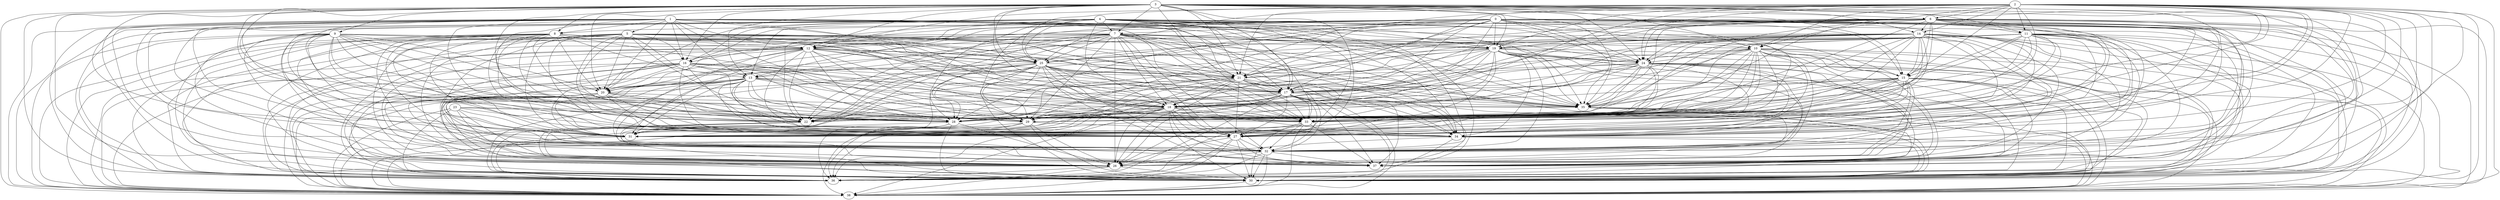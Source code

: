digraph {
    0 -> 7;
    0 -> 8;
    0 -> 10;
    0 -> 12;
    0 -> 13;
    0 -> 15;
    0 -> 16;
    0 -> 17;
    0 -> 18;
    0 -> 19;
    0 -> 20;
    0 -> 21;
    0 -> 22;
    0 -> 24;
    0 -> 25;
    0 -> 26;
    0 -> 27;
    0 -> 28;
    0 -> 29;
    0 -> 30;
    0 -> 31;
    0 -> 32;
    0 -> 33;
    0 -> 34;
    0 -> 35;
    0 -> 36;
    0 -> 37;
    0 -> 38;
    1 -> 5;
    1 -> 8;
    1 -> 10;
    1 -> 12;
    1 -> 13;
    1 -> 15;
    1 -> 16;
    1 -> 17;
    1 -> 18;
    1 -> 19;
    1 -> 20;
    1 -> 21;
    1 -> 22;
    1 -> 24;
    1 -> 25;
    1 -> 26;
    1 -> 27;
    1 -> 28;
    1 -> 29;
    1 -> 30;
    1 -> 31;
    1 -> 32;
    1 -> 33;
    1 -> 34;
    1 -> 35;
    1 -> 36;
    1 -> 37;
    1 -> 38;
    2 -> 6;
    2 -> 10;
    2 -> 11;
    2 -> 12;
    2 -> 13;
    2 -> 14;
    2 -> 15;
    2 -> 17;
    2 -> 18;
    2 -> 19;
    2 -> 20;
    2 -> 21;
    2 -> 22;
    2 -> 24;
    2 -> 25;
    2 -> 26;
    2 -> 27;
    2 -> 28;
    2 -> 29;
    2 -> 30;
    2 -> 31;
    2 -> 32;
    2 -> 33;
    2 -> 34;
    2 -> 35;
    2 -> 36;
    2 -> 37;
    2 -> 38;
    3 -> 6;
    3 -> 7;
    3 -> 8;
    3 -> 9;
    3 -> 10;
    3 -> 11;
    3 -> 12;
    3 -> 13;
    3 -> 14;
    3 -> 15;
    3 -> 16;
    3 -> 17;
    3 -> 18;
    3 -> 19;
    3 -> 20;
    3 -> 21;
    3 -> 22;
    3 -> 24;
    3 -> 25;
    3 -> 26;
    3 -> 27;
    3 -> 28;
    3 -> 29;
    3 -> 30;
    3 -> 31;
    3 -> 32;
    3 -> 33;
    3 -> 34;
    3 -> 35;
    3 -> 36;
    3 -> 37;
    3 -> 38;
    4 -> 7;
    4 -> 12;
    4 -> 13;
    4 -> 15;
    4 -> 16;
    4 -> 17;
    4 -> 18;
    4 -> 19;
    4 -> 20;
    4 -> 21;
    4 -> 22;
    4 -> 24;
    4 -> 25;
    4 -> 26;
    4 -> 27;
    4 -> 28;
    4 -> 29;
    4 -> 30;
    4 -> 31;
    4 -> 32;
    4 -> 33;
    4 -> 34;
    4 -> 35;
    4 -> 36;
    4 -> 37;
    4 -> 38;
    5 -> 16;
    5 -> 17;
    5 -> 18;
    5 -> 19;
    5 -> 20;
    5 -> 21;
    5 -> 22;
    5 -> 24;
    5 -> 26;
    5 -> 27;
    5 -> 28;
    5 -> 29;
    5 -> 30;
    5 -> 31;
    5 -> 32;
    5 -> 33;
    5 -> 34;
    5 -> 35;
    5 -> 36;
    5 -> 37;
    5 -> 38;
    6 -> 10;
    6 -> 11;
    6 -> 12;
    6 -> 14;
    6 -> 15;
    6 -> 17;
    6 -> 18;
    6 -> 19;
    6 -> 20;
    6 -> 21;
    6 -> 22;
    6 -> 24;
    6 -> 25;
    6 -> 26;
    6 -> 27;
    6 -> 28;
    6 -> 29;
    6 -> 30;
    6 -> 31;
    6 -> 32;
    6 -> 33;
    6 -> 34;
    6 -> 35;
    6 -> 36;
    6 -> 37;
    6 -> 38;
    7 -> 12;
    7 -> 13;
    7 -> 16;
    7 -> 17;
    7 -> 18;
    7 -> 19;
    7 -> 20;
    7 -> 21;
    7 -> 22;
    7 -> 24;
    7 -> 25;
    7 -> 26;
    7 -> 27;
    7 -> 28;
    7 -> 29;
    7 -> 30;
    7 -> 31;
    7 -> 32;
    7 -> 33;
    7 -> 34;
    7 -> 35;
    7 -> 36;
    7 -> 37;
    7 -> 38;
    8 -> 12;
    8 -> 13;
    8 -> 17;
    8 -> 18;
    8 -> 20;
    8 -> 21;
    8 -> 22;
    8 -> 25;
    8 -> 26;
    8 -> 27;
    8 -> 28;
    8 -> 29;
    8 -> 30;
    8 -> 31;
    8 -> 32;
    8 -> 33;
    8 -> 34;
    8 -> 35;
    8 -> 36;
    8 -> 37;
    8 -> 38;
    9 -> 12;
    9 -> 17;
    9 -> 18;
    9 -> 20;
    9 -> 21;
    9 -> 22;
    9 -> 25;
    9 -> 26;
    9 -> 27;
    9 -> 28;
    9 -> 29;
    9 -> 30;
    9 -> 31;
    9 -> 32;
    9 -> 33;
    9 -> 34;
    9 -> 35;
    9 -> 36;
    9 -> 37;
    9 -> 38;
    10 -> 15;
    10 -> 17;
    10 -> 18;
    10 -> 21;
    10 -> 22;
    10 -> 24;
    10 -> 26;
    10 -> 27;
    10 -> 28;
    10 -> 29;
    10 -> 30;
    10 -> 31;
    10 -> 32;
    10 -> 33;
    10 -> 34;
    10 -> 35;
    10 -> 36;
    10 -> 37;
    10 -> 38;
    11 -> 15;
    11 -> 17;
    11 -> 18;
    11 -> 19;
    11 -> 21;
    11 -> 22;
    11 -> 24;
    11 -> 25;
    11 -> 26;
    11 -> 27;
    11 -> 28;
    11 -> 29;
    11 -> 30;
    11 -> 31;
    11 -> 32;
    11 -> 33;
    11 -> 34;
    11 -> 35;
    11 -> 36;
    11 -> 37;
    11 -> 38;
    12 -> 17;
    12 -> 18;
    12 -> 20;
    12 -> 21;
    12 -> 22;
    12 -> 25;
    12 -> 26;
    12 -> 27;
    12 -> 28;
    12 -> 29;
    12 -> 30;
    12 -> 31;
    12 -> 32;
    12 -> 33;
    12 -> 34;
    12 -> 35;
    12 -> 36;
    12 -> 37;
    12 -> 38;
    13 -> 17;
    13 -> 18;
    13 -> 20;
    13 -> 22;
    13 -> 26;
    13 -> 27;
    13 -> 28;
    13 -> 29;
    13 -> 30;
    13 -> 31;
    13 -> 32;
    13 -> 33;
    13 -> 34;
    13 -> 35;
    13 -> 36;
    13 -> 37;
    13 -> 38;
    14 -> 15;
    14 -> 17;
    14 -> 18;
    14 -> 19;
    14 -> 20;
    14 -> 21;
    14 -> 22;
    14 -> 24;
    14 -> 25;
    14 -> 26;
    14 -> 27;
    14 -> 28;
    14 -> 29;
    14 -> 30;
    14 -> 31;
    14 -> 32;
    14 -> 33;
    14 -> 34;
    14 -> 35;
    14 -> 36;
    14 -> 37;
    14 -> 38;
    15 -> 17;
    15 -> 18;
    15 -> 22;
    15 -> 26;
    15 -> 27;
    15 -> 28;
    15 -> 29;
    15 -> 30;
    15 -> 31;
    15 -> 32;
    15 -> 33;
    15 -> 34;
    15 -> 35;
    15 -> 36;
    15 -> 37;
    15 -> 38;
    16 -> 17;
    16 -> 18;
    16 -> 21;
    16 -> 22;
    16 -> 26;
    16 -> 27;
    16 -> 28;
    16 -> 29;
    16 -> 30;
    16 -> 31;
    16 -> 32;
    16 -> 33;
    16 -> 34;
    16 -> 35;
    16 -> 36;
    16 -> 37;
    16 -> 38;
    17 -> 18;
    17 -> 22;
    17 -> 26;
    17 -> 27;
    17 -> 28;
    17 -> 29;
    17 -> 30;
    17 -> 31;
    17 -> 32;
    17 -> 33;
    17 -> 34;
    17 -> 35;
    17 -> 36;
    17 -> 37;
    17 -> 38;
    18 -> 22;
    18 -> 26;
    18 -> 27;
    18 -> 28;
    18 -> 29;
    18 -> 30;
    18 -> 31;
    18 -> 32;
    18 -> 33;
    18 -> 34;
    18 -> 36;
    18 -> 37;
    18 -> 38;
    19 -> 17;
    19 -> 18;
    19 -> 21;
    19 -> 22;
    19 -> 24;
    19 -> 26;
    19 -> 27;
    19 -> 28;
    19 -> 29;
    19 -> 30;
    19 -> 31;
    19 -> 32;
    19 -> 33;
    19 -> 34;
    19 -> 35;
    19 -> 36;
    19 -> 37;
    19 -> 38;
    20 -> 22;
    20 -> 26;
    20 -> 27;
    20 -> 28;
    20 -> 29;
    20 -> 30;
    20 -> 31;
    20 -> 32;
    20 -> 34;
    20 -> 36;
    20 -> 37;
    20 -> 38;
    21 -> 17;
    21 -> 18;
    21 -> 22;
    21 -> 26;
    21 -> 27;
    21 -> 28;
    21 -> 29;
    21 -> 30;
    21 -> 31;
    21 -> 32;
    21 -> 33;
    21 -> 34;
    21 -> 35;
    21 -> 36;
    21 -> 37;
    21 -> 38;
    22 -> 26;
    22 -> 30;
    22 -> 36;
    22 -> 38;
    23 -> 26;
    23 -> 28;
    23 -> 29;
    23 -> 30;
    23 -> 31;
    23 -> 34;
    23 -> 36;
    23 -> 38;
    24 -> 17;
    24 -> 18;
    24 -> 21;
    24 -> 22;
    24 -> 26;
    24 -> 27;
    24 -> 28;
    24 -> 29;
    24 -> 30;
    24 -> 31;
    24 -> 32;
    24 -> 33;
    24 -> 34;
    24 -> 35;
    24 -> 36;
    24 -> 37;
    24 -> 38;
    25 -> 17;
    25 -> 18;
    25 -> 21;
    25 -> 22;
    25 -> 26;
    25 -> 27;
    25 -> 28;
    25 -> 29;
    25 -> 30;
    25 -> 31;
    25 -> 32;
    25 -> 33;
    25 -> 34;
    25 -> 35;
    25 -> 36;
    25 -> 37;
    25 -> 38;
    26 -> 30;
    26 -> 36;
    26 -> 38;
    27 -> 26;
    27 -> 30;
    27 -> 32;
    27 -> 36;
    27 -> 37;
    27 -> 38;
    28 -> 26;
    28 -> 30;
    28 -> 31;
    28 -> 36;
    28 -> 38;
    29 -> 26;
    29 -> 30;
    29 -> 31;
    29 -> 34;
    29 -> 36;
    29 -> 38;
    30 -> 38;
    31 -> 36;
    32 -> 26;
    32 -> 30;
    32 -> 36;
    32 -> 37;
    32 -> 38;
    33 -> 26;
    33 -> 27;
    33 -> 30;
    33 -> 32;
    33 -> 36;
    33 -> 37;
    33 -> 38;
    34 -> 26;
    34 -> 30;
    34 -> 36;
    34 -> 38;
    35 -> 26;
    35 -> 30;
    35 -> 36;
    35 -> 38;
}